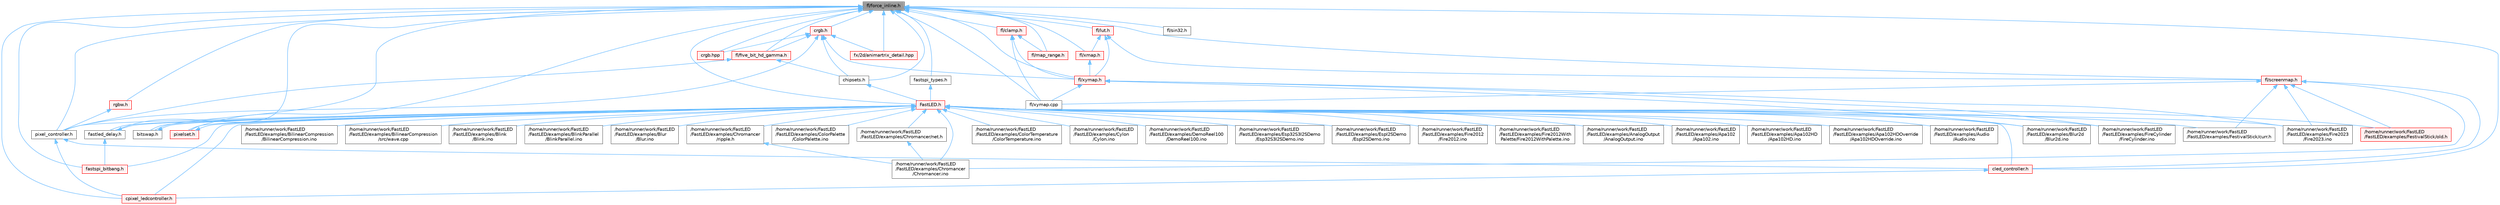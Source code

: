digraph "fl/force_inline.h"
{
 // INTERACTIVE_SVG=YES
 // LATEX_PDF_SIZE
  bgcolor="transparent";
  edge [fontname=Helvetica,fontsize=10,labelfontname=Helvetica,labelfontsize=10];
  node [fontname=Helvetica,fontsize=10,shape=box,height=0.2,width=0.4];
  Node1 [id="Node000001",label="fl/force_inline.h",height=0.2,width=0.4,color="gray40", fillcolor="grey60", style="filled", fontcolor="black",tooltip=" "];
  Node1 -> Node2 [id="edge1_Node000001_Node000002",dir="back",color="steelblue1",style="solid",tooltip=" "];
  Node2 [id="Node000002",label="FastLED.h",height=0.2,width=0.4,color="red", fillcolor="#FFF0F0", style="filled",URL="$db/d97/_fast_l_e_d_8h.html",tooltip="central include file for FastLED, defines the CFastLED class/object"];
  Node2 -> Node3 [id="edge2_Node000002_Node000003",dir="back",color="steelblue1",style="solid",tooltip=" "];
  Node3 [id="Node000003",label="/home/runner/work/FastLED\l/FastLED/examples/AnalogOutput\l/AnalogOutput.ino",height=0.2,width=0.4,color="grey40", fillcolor="white", style="filled",URL="$d5/d17/_analog_output_8ino.html",tooltip="Demonstrates how to use FastLED color functions even without a \"pixel-addressible\" smart LED strip."];
  Node2 -> Node4 [id="edge3_Node000002_Node000004",dir="back",color="steelblue1",style="solid",tooltip=" "];
  Node4 [id="Node000004",label="/home/runner/work/FastLED\l/FastLED/examples/Apa102\l/Apa102.ino",height=0.2,width=0.4,color="grey40", fillcolor="white", style="filled",URL="$dd/d0f/_apa102_8ino.html",tooltip=" "];
  Node2 -> Node5 [id="edge4_Node000002_Node000005",dir="back",color="steelblue1",style="solid",tooltip=" "];
  Node5 [id="Node000005",label="/home/runner/work/FastLED\l/FastLED/examples/Apa102HD\l/Apa102HD.ino",height=0.2,width=0.4,color="grey40", fillcolor="white", style="filled",URL="$d1/d75/_apa102_h_d_8ino.html",tooltip="Example showing how to use the APA102HD gamma correction."];
  Node2 -> Node6 [id="edge5_Node000002_Node000006",dir="back",color="steelblue1",style="solid",tooltip=" "];
  Node6 [id="Node000006",label="/home/runner/work/FastLED\l/FastLED/examples/Apa102HDOverride\l/Apa102HDOverride.ino",height=0.2,width=0.4,color="grey40", fillcolor="white", style="filled",URL="$d3/d6e/_apa102_h_d_override_8ino.html",tooltip=" "];
  Node2 -> Node7 [id="edge6_Node000002_Node000007",dir="back",color="steelblue1",style="solid",tooltip=" "];
  Node7 [id="Node000007",label="/home/runner/work/FastLED\l/FastLED/examples/Audio\l/Audio.ino",height=0.2,width=0.4,color="grey40", fillcolor="white", style="filled",URL="$dc/d5d/_audio_8ino.html",tooltip=" "];
  Node2 -> Node8 [id="edge7_Node000002_Node000008",dir="back",color="steelblue1",style="solid",tooltip=" "];
  Node8 [id="Node000008",label="/home/runner/work/FastLED\l/FastLED/examples/BilinearCompression\l/BilinearCompression.ino",height=0.2,width=0.4,color="grey40", fillcolor="white", style="filled",URL="$da/d05/_bilinear_compression_8ino.html",tooltip=" "];
  Node2 -> Node9 [id="edge8_Node000002_Node000009",dir="back",color="steelblue1",style="solid",tooltip=" "];
  Node9 [id="Node000009",label="/home/runner/work/FastLED\l/FastLED/examples/BilinearCompression\l/src/wave.cpp",height=0.2,width=0.4,color="grey40", fillcolor="white", style="filled",URL="$d7/d15/examples_2_bilinear_compression_2src_2wave_8cpp.html",tooltip=" "];
  Node2 -> Node10 [id="edge9_Node000002_Node000010",dir="back",color="steelblue1",style="solid",tooltip=" "];
  Node10 [id="Node000010",label="/home/runner/work/FastLED\l/FastLED/examples/Blink\l/Blink.ino",height=0.2,width=0.4,color="grey40", fillcolor="white", style="filled",URL="$d0/dc3/_blink_8ino.html",tooltip="Blink the first LED of an LED strip."];
  Node2 -> Node11 [id="edge10_Node000002_Node000011",dir="back",color="steelblue1",style="solid",tooltip=" "];
  Node11 [id="Node000011",label="/home/runner/work/FastLED\l/FastLED/examples/BlinkParallel\l/BlinkParallel.ino",height=0.2,width=0.4,color="grey40", fillcolor="white", style="filled",URL="$d5/d4d/_blink_parallel_8ino.html",tooltip="Shows parallel usage of WS2812 strips."];
  Node2 -> Node12 [id="edge11_Node000002_Node000012",dir="back",color="steelblue1",style="solid",tooltip=" "];
  Node12 [id="Node000012",label="/home/runner/work/FastLED\l/FastLED/examples/Blur\l/Blur.ino",height=0.2,width=0.4,color="grey40", fillcolor="white", style="filled",URL="$d4/d0c/_blur_8ino.html",tooltip=" "];
  Node2 -> Node13 [id="edge12_Node000002_Node000013",dir="back",color="steelblue1",style="solid",tooltip=" "];
  Node13 [id="Node000013",label="/home/runner/work/FastLED\l/FastLED/examples/Blur2d\l/Blur2d.ino",height=0.2,width=0.4,color="grey40", fillcolor="white", style="filled",URL="$df/d42/_blur2d_8ino.html",tooltip=" "];
  Node2 -> Node14 [id="edge13_Node000002_Node000014",dir="back",color="steelblue1",style="solid",tooltip=" "];
  Node14 [id="Node000014",label="/home/runner/work/FastLED\l/FastLED/examples/Chromancer\l/Chromancer.ino",height=0.2,width=0.4,color="grey40", fillcolor="white", style="filled",URL="$d1/ddb/_chromancer_8ino.html",tooltip=" "];
  Node2 -> Node15 [id="edge14_Node000002_Node000015",dir="back",color="steelblue1",style="solid",tooltip=" "];
  Node15 [id="Node000015",label="/home/runner/work/FastLED\l/FastLED/examples/Chromancer/net.h",height=0.2,width=0.4,color="grey40", fillcolor="white", style="filled",URL="$d7/d97/net_8h.html",tooltip=" "];
  Node15 -> Node14 [id="edge15_Node000015_Node000014",dir="back",color="steelblue1",style="solid",tooltip=" "];
  Node2 -> Node16 [id="edge16_Node000002_Node000016",dir="back",color="steelblue1",style="solid",tooltip=" "];
  Node16 [id="Node000016",label="/home/runner/work/FastLED\l/FastLED/examples/Chromancer\l/ripple.h",height=0.2,width=0.4,color="grey40", fillcolor="white", style="filled",URL="$de/de3/ripple_8h.html",tooltip=" "];
  Node16 -> Node14 [id="edge17_Node000016_Node000014",dir="back",color="steelblue1",style="solid",tooltip=" "];
  Node2 -> Node17 [id="edge18_Node000002_Node000017",dir="back",color="steelblue1",style="solid",tooltip=" "];
  Node17 [id="Node000017",label="/home/runner/work/FastLED\l/FastLED/examples/ColorPalette\l/ColorPalette.ino",height=0.2,width=0.4,color="grey40", fillcolor="white", style="filled",URL="$d1/dc5/_color_palette_8ino.html",tooltip="Demonstrates how to use ColorPalettes."];
  Node2 -> Node18 [id="edge19_Node000002_Node000018",dir="back",color="steelblue1",style="solid",tooltip=" "];
  Node18 [id="Node000018",label="/home/runner/work/FastLED\l/FastLED/examples/ColorTemperature\l/ColorTemperature.ino",height=0.2,width=0.4,color="grey40", fillcolor="white", style="filled",URL="$d7/d22/_color_temperature_8ino.html",tooltip="Demonstrates how to use ColorTemperature based color correction."];
  Node2 -> Node19 [id="edge20_Node000002_Node000019",dir="back",color="steelblue1",style="solid",tooltip=" "];
  Node19 [id="Node000019",label="/home/runner/work/FastLED\l/FastLED/examples/Cylon\l/Cylon.ino",height=0.2,width=0.4,color="grey40", fillcolor="white", style="filled",URL="$d8/d97/_cylon_8ino.html",tooltip="An animation that moves a single LED back and forth as the entire strip changes."];
  Node2 -> Node20 [id="edge21_Node000002_Node000020",dir="back",color="steelblue1",style="solid",tooltip=" "];
  Node20 [id="Node000020",label="/home/runner/work/FastLED\l/FastLED/examples/DemoReel100\l/DemoReel100.ino",height=0.2,width=0.4,color="grey40", fillcolor="white", style="filled",URL="$d5/d25/_demo_reel100_8ino.html",tooltip="FastLED \"100 lines of code\" demo reel, showing off some effects."];
  Node2 -> Node21 [id="edge22_Node000002_Node000021",dir="back",color="steelblue1",style="solid",tooltip=" "];
  Node21 [id="Node000021",label="/home/runner/work/FastLED\l/FastLED/examples/Esp32S3I2SDemo\l/Esp32S3I2SDemo.ino",height=0.2,width=0.4,color="grey40", fillcolor="white", style="filled",URL="$db/de9/_esp32_s3_i2_s_demo_8ino.html",tooltip=" "];
  Node2 -> Node22 [id="edge23_Node000002_Node000022",dir="back",color="steelblue1",style="solid",tooltip=" "];
  Node22 [id="Node000022",label="/home/runner/work/FastLED\l/FastLED/examples/EspI2SDemo\l/EspI2SDemo.ino",height=0.2,width=0.4,color="grey40", fillcolor="white", style="filled",URL="$d8/d6e/_esp_i2_s_demo_8ino.html",tooltip=" "];
  Node2 -> Node23 [id="edge24_Node000002_Node000023",dir="back",color="steelblue1",style="solid",tooltip=" "];
  Node23 [id="Node000023",label="/home/runner/work/FastLED\l/FastLED/examples/FestivalStick/curr.h",height=0.2,width=0.4,color="grey40", fillcolor="white", style="filled",URL="$d4/d06/curr_8h.html",tooltip=" "];
  Node2 -> Node24 [id="edge25_Node000002_Node000024",dir="back",color="steelblue1",style="solid",tooltip=" "];
  Node24 [id="Node000024",label="/home/runner/work/FastLED\l/FastLED/examples/FestivalStick/old.h",height=0.2,width=0.4,color="red", fillcolor="#FFF0F0", style="filled",URL="$d7/da1/old_8h.html",tooltip=" "];
  Node2 -> Node26 [id="edge26_Node000002_Node000026",dir="back",color="steelblue1",style="solid",tooltip=" "];
  Node26 [id="Node000026",label="/home/runner/work/FastLED\l/FastLED/examples/Fire2012\l/Fire2012.ino",height=0.2,width=0.4,color="grey40", fillcolor="white", style="filled",URL="$d4/d26/_fire2012_8ino.html",tooltip="Simple one-dimensional fire animation."];
  Node2 -> Node27 [id="edge27_Node000002_Node000027",dir="back",color="steelblue1",style="solid",tooltip=" "];
  Node27 [id="Node000027",label="/home/runner/work/FastLED\l/FastLED/examples/Fire2012With\lPalette/Fire2012WithPalette.ino",height=0.2,width=0.4,color="grey40", fillcolor="white", style="filled",URL="$db/d92/_fire2012_with_palette_8ino.html",tooltip="Simple one-dimensional fire animation with a programmable color palette."];
  Node2 -> Node28 [id="edge28_Node000002_Node000028",dir="back",color="steelblue1",style="solid",tooltip=" "];
  Node28 [id="Node000028",label="/home/runner/work/FastLED\l/FastLED/examples/Fire2023\l/Fire2023.ino",height=0.2,width=0.4,color="grey40", fillcolor="white", style="filled",URL="$d8/d2c/_fire2023_8ino.html",tooltip=" "];
  Node2 -> Node29 [id="edge29_Node000002_Node000029",dir="back",color="steelblue1",style="solid",tooltip=" "];
  Node29 [id="Node000029",label="/home/runner/work/FastLED\l/FastLED/examples/FireCylinder\l/FireCylinder.ino",height=0.2,width=0.4,color="grey40", fillcolor="white", style="filled",URL="$df/d5c/_fire_cylinder_8ino.html",tooltip=" "];
  Node2 -> Node84 [id="edge30_Node000002_Node000084",dir="back",color="steelblue1",style="solid",tooltip=" "];
  Node84 [id="Node000084",label="bitswap.h",height=0.2,width=0.4,color="grey40", fillcolor="white", style="filled",URL="$de/ded/bitswap_8h.html",tooltip="Functions for doing a rotation of bits/bytes used by parallel output."];
  Node84 -> Node2 [id="edge31_Node000084_Node000002",dir="back",color="steelblue1",style="solid",tooltip=" "];
  Node2 -> Node86 [id="edge32_Node000002_Node000086",dir="back",color="steelblue1",style="solid",tooltip=" "];
  Node86 [id="Node000086",label="cled_controller.h",height=0.2,width=0.4,color="red", fillcolor="#FFF0F0", style="filled",URL="$db/d6d/cled__controller_8h.html",tooltip="base definitions used by led controllers for writing out led data"];
  Node86 -> Node87 [id="edge33_Node000086_Node000087",dir="back",color="steelblue1",style="solid",tooltip=" "];
  Node87 [id="Node000087",label="cpixel_ledcontroller.h",height=0.2,width=0.4,color="red", fillcolor="#FFF0F0", style="filled",URL="$d9/d57/cpixel__ledcontroller_8h.html",tooltip="defines the templated version of the CLEDController class"];
  Node2 -> Node87 [id="edge34_Node000002_Node000087",dir="back",color="steelblue1",style="solid",tooltip=" "];
  Node2 -> Node94 [id="edge35_Node000002_Node000094",dir="back",color="steelblue1",style="solid",tooltip=" "];
  Node94 [id="Node000094",label="fastled_delay.h",height=0.2,width=0.4,color="grey40", fillcolor="white", style="filled",URL="$d0/da8/fastled__delay_8h.html",tooltip="Utility functions and classes for managing delay cycles."];
  Node94 -> Node2 [id="edge36_Node000094_Node000002",dir="back",color="steelblue1",style="solid",tooltip=" "];
  Node94 -> Node95 [id="edge37_Node000094_Node000095",dir="back",color="steelblue1",style="solid",tooltip=" "];
  Node95 [id="Node000095",label="fastspi_bitbang.h",height=0.2,width=0.4,color="red", fillcolor="#FFF0F0", style="filled",URL="$d9/d8d/fastspi__bitbang_8h.html",tooltip="Software SPI (aka bit-banging) support."];
  Node2 -> Node95 [id="edge38_Node000002_Node000095",dir="back",color="steelblue1",style="solid",tooltip=" "];
  Node2 -> Node128 [id="edge39_Node000002_Node000128",dir="back",color="steelblue1",style="solid",tooltip=" "];
  Node128 [id="Node000128",label="pixel_controller.h",height=0.2,width=0.4,color="grey40", fillcolor="white", style="filled",URL="$d5/d4d/pixel__controller_8h.html",tooltip="Low level pixel data writing class."];
  Node128 -> Node86 [id="edge40_Node000128_Node000086",dir="back",color="steelblue1",style="solid",tooltip=" "];
  Node128 -> Node87 [id="edge41_Node000128_Node000087",dir="back",color="steelblue1",style="solid",tooltip=" "];
  Node2 -> Node129 [id="edge42_Node000002_Node000129",dir="back",color="steelblue1",style="solid",tooltip=" "];
  Node129 [id="Node000129",label="pixelset.h",height=0.2,width=0.4,color="red", fillcolor="#FFF0F0", style="filled",URL="$d4/d46/pixelset_8h.html",tooltip="Declares classes for managing logical groups of LEDs."];
  Node129 -> Node2 [id="edge43_Node000129_Node000002",dir="back",color="steelblue1",style="solid",tooltip=" "];
  Node1 -> Node84 [id="edge44_Node000001_Node000084",dir="back",color="steelblue1",style="solid",tooltip=" "];
  Node1 -> Node124 [id="edge45_Node000001_Node000124",dir="back",color="steelblue1",style="solid",tooltip=" "];
  Node124 [id="Node000124",label="chipsets.h",height=0.2,width=0.4,color="grey40", fillcolor="white", style="filled",URL="$db/d66/chipsets_8h.html",tooltip="Contains the bulk of the definitions for the various LED chipsets supported."];
  Node124 -> Node2 [id="edge46_Node000124_Node000002",dir="back",color="steelblue1",style="solid",tooltip=" "];
  Node1 -> Node86 [id="edge47_Node000001_Node000086",dir="back",color="steelblue1",style="solid",tooltip=" "];
  Node1 -> Node87 [id="edge48_Node000001_Node000087",dir="back",color="steelblue1",style="solid",tooltip=" "];
  Node1 -> Node139 [id="edge49_Node000001_Node000139",dir="back",color="steelblue1",style="solid",tooltip=" "];
  Node139 [id="Node000139",label="crgb.h",height=0.2,width=0.4,color="red", fillcolor="#FFF0F0", style="filled",URL="$db/dd1/crgb_8h.html",tooltip="Defines the red, green, and blue (RGB) pixel struct."];
  Node139 -> Node124 [id="edge50_Node000139_Node000124",dir="back",color="steelblue1",style="solid",tooltip=" "];
  Node139 -> Node122 [id="edge51_Node000139_Node000122",dir="back",color="steelblue1",style="solid",tooltip=" "];
  Node122 [id="Node000122",label="crgb.hpp",height=0.2,width=0.4,color="red", fillcolor="#FFF0F0", style="filled",URL="$d0/d4b/crgb_8hpp.html",tooltip="Defines utility functions for the red, green, and blue (RGB) pixel struct."];
  Node139 -> Node169 [id="edge52_Node000139_Node000169",dir="back",color="steelblue1",style="solid",tooltip=" "];
  Node169 [id="Node000169",label="fl/five_bit_hd_gamma.h",height=0.2,width=0.4,color="red", fillcolor="#FFF0F0", style="filled",URL="$dc/d44/five__bit__hd__gamma_8h.html",tooltip="Declares functions for five-bit gamma correction."];
  Node169 -> Node124 [id="edge53_Node000169_Node000124",dir="back",color="steelblue1",style="solid",tooltip=" "];
  Node169 -> Node128 [id="edge54_Node000169_Node000128",dir="back",color="steelblue1",style="solid",tooltip=" "];
  Node139 -> Node220 [id="edge55_Node000139_Node000220",dir="back",color="steelblue1",style="solid",tooltip=" "];
  Node220 [id="Node000220",label="fl/xymap.h",height=0.2,width=0.4,color="red", fillcolor="#FFF0F0", style="filled",URL="$da/d61/xymap_8h.html",tooltip=" "];
  Node220 -> Node13 [id="edge56_Node000220_Node000013",dir="back",color="steelblue1",style="solid",tooltip=" "];
  Node220 -> Node28 [id="edge57_Node000220_Node000028",dir="back",color="steelblue1",style="solid",tooltip=" "];
  Node220 -> Node29 [id="edge58_Node000220_Node000029",dir="back",color="steelblue1",style="solid",tooltip=" "];
  Node220 -> Node231 [id="edge59_Node000220_Node000231",dir="back",color="steelblue1",style="solid",tooltip=" "];
  Node231 [id="Node000231",label="fl/xymap.cpp",height=0.2,width=0.4,color="grey40", fillcolor="white", style="filled",URL="$d7/d09/xymap_8cpp.html",tooltip=" "];
  Node139 -> Node234 [id="edge60_Node000139_Node000234",dir="back",color="steelblue1",style="solid",tooltip=" "];
  Node234 [id="Node000234",label="fx/2d/animartrix_detail.hpp",height=0.2,width=0.4,color="red", fillcolor="#FFF0F0", style="filled",URL="$d3/d3b/animartrix__detail_8hpp.html",tooltip=" "];
  Node139 -> Node128 [id="edge61_Node000139_Node000128",dir="back",color="steelblue1",style="solid",tooltip=" "];
  Node1 -> Node122 [id="edge62_Node000001_Node000122",dir="back",color="steelblue1",style="solid",tooltip=" "];
  Node1 -> Node94 [id="edge63_Node000001_Node000094",dir="back",color="steelblue1",style="solid",tooltip=" "];
  Node1 -> Node95 [id="edge64_Node000001_Node000095",dir="back",color="steelblue1",style="solid",tooltip=" "];
  Node1 -> Node245 [id="edge65_Node000001_Node000245",dir="back",color="steelblue1",style="solid",tooltip=" "];
  Node245 [id="Node000245",label="fastspi_types.h",height=0.2,width=0.4,color="grey40", fillcolor="white", style="filled",URL="$d2/ddb/fastspi__types_8h.html",tooltip="Data types and constants used by SPI interfaces."];
  Node245 -> Node2 [id="edge66_Node000245_Node000002",dir="back",color="steelblue1",style="solid",tooltip=" "];
  Node1 -> Node246 [id="edge67_Node000001_Node000246",dir="back",color="steelblue1",style="solid",tooltip=" "];
  Node246 [id="Node000246",label="fl/clamp.h",height=0.2,width=0.4,color="red", fillcolor="#FFF0F0", style="filled",URL="$d6/dd3/clamp_8h.html",tooltip=" "];
  Node246 -> Node247 [id="edge68_Node000246_Node000247",dir="back",color="steelblue1",style="solid",tooltip=" "];
  Node247 [id="Node000247",label="fl/map_range.h",height=0.2,width=0.4,color="red", fillcolor="#FFF0F0", style="filled",URL="$d1/d47/map__range_8h.html",tooltip=" "];
  Node246 -> Node231 [id="edge69_Node000246_Node000231",dir="back",color="steelblue1",style="solid",tooltip=" "];
  Node246 -> Node220 [id="edge70_Node000246_Node000220",dir="back",color="steelblue1",style="solid",tooltip=" "];
  Node1 -> Node169 [id="edge71_Node000001_Node000169",dir="back",color="steelblue1",style="solid",tooltip=" "];
  Node1 -> Node252 [id="edge72_Node000001_Node000252",dir="back",color="steelblue1",style="solid",tooltip=" "];
  Node252 [id="Node000252",label="fl/lut.h",height=0.2,width=0.4,color="red", fillcolor="#FFF0F0", style="filled",URL="$db/d54/lut_8h.html",tooltip=" "];
  Node252 -> Node253 [id="edge73_Node000252_Node000253",dir="back",color="steelblue1",style="solid",tooltip=" "];
  Node253 [id="Node000253",label="fl/screenmap.h",height=0.2,width=0.4,color="red", fillcolor="#FFF0F0", style="filled",URL="$d7/d97/screenmap_8h.html",tooltip=" "];
  Node253 -> Node14 [id="edge74_Node000253_Node000014",dir="back",color="steelblue1",style="solid",tooltip=" "];
  Node253 -> Node23 [id="edge75_Node000253_Node000023",dir="back",color="steelblue1",style="solid",tooltip=" "];
  Node253 -> Node24 [id="edge76_Node000253_Node000024",dir="back",color="steelblue1",style="solid",tooltip=" "];
  Node253 -> Node28 [id="edge77_Node000253_Node000028",dir="back",color="steelblue1",style="solid",tooltip=" "];
  Node253 -> Node86 [id="edge78_Node000253_Node000086",dir="back",color="steelblue1",style="solid",tooltip=" "];
  Node253 -> Node231 [id="edge79_Node000253_Node000231",dir="back",color="steelblue1",style="solid",tooltip=" "];
  Node252 -> Node254 [id="edge80_Node000252_Node000254",dir="back",color="steelblue1",style="solid",tooltip=" "];
  Node254 [id="Node000254",label="fl/xmap.h",height=0.2,width=0.4,color="red", fillcolor="#FFF0F0", style="filled",URL="$dd/dcc/xmap_8h.html",tooltip=" "];
  Node254 -> Node220 [id="edge81_Node000254_Node000220",dir="back",color="steelblue1",style="solid",tooltip=" "];
  Node252 -> Node220 [id="edge82_Node000252_Node000220",dir="back",color="steelblue1",style="solid",tooltip=" "];
  Node1 -> Node247 [id="edge83_Node000001_Node000247",dir="back",color="steelblue1",style="solid",tooltip=" "];
  Node1 -> Node253 [id="edge84_Node000001_Node000253",dir="back",color="steelblue1",style="solid",tooltip=" "];
  Node1 -> Node298 [id="edge85_Node000001_Node000298",dir="back",color="steelblue1",style="solid",tooltip=" "];
  Node298 [id="Node000298",label="fl/sin32.h",height=0.2,width=0.4,color="grey40", fillcolor="white", style="filled",URL="$d3/d84/sin32_8h.html",tooltip=" "];
  Node1 -> Node254 [id="edge86_Node000001_Node000254",dir="back",color="steelblue1",style="solid",tooltip=" "];
  Node1 -> Node231 [id="edge87_Node000001_Node000231",dir="back",color="steelblue1",style="solid",tooltip=" "];
  Node1 -> Node220 [id="edge88_Node000001_Node000220",dir="back",color="steelblue1",style="solid",tooltip=" "];
  Node1 -> Node234 [id="edge89_Node000001_Node000234",dir="back",color="steelblue1",style="solid",tooltip=" "];
  Node1 -> Node128 [id="edge90_Node000001_Node000128",dir="back",color="steelblue1",style="solid",tooltip=" "];
  Node1 -> Node129 [id="edge91_Node000001_Node000129",dir="back",color="steelblue1",style="solid",tooltip=" "];
  Node1 -> Node299 [id="edge92_Node000001_Node000299",dir="back",color="steelblue1",style="solid",tooltip=" "];
  Node299 [id="Node000299",label="rgbw.h",height=0.2,width=0.4,color="red", fillcolor="#FFF0F0", style="filled",URL="$d7/dbb/rgbw_8h.html",tooltip="Functions for red, green, blue, white (RGBW) output."];
  Node299 -> Node128 [id="edge93_Node000299_Node000128",dir="back",color="steelblue1",style="solid",tooltip=" "];
}
